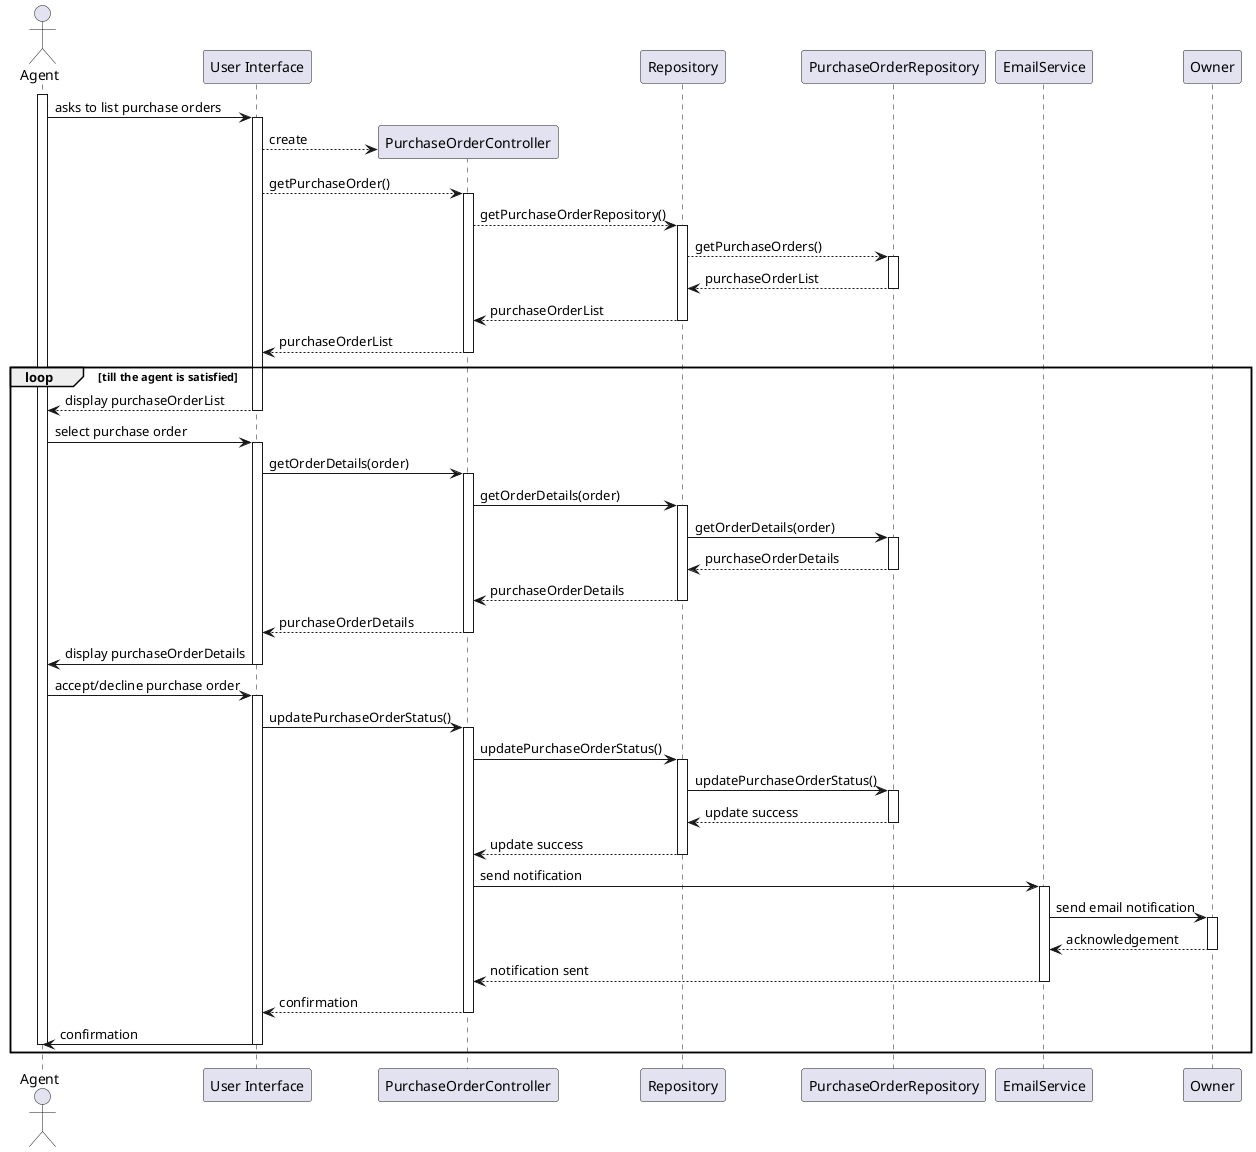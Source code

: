 @startuml
actor Agent
participant "User Interface" as UI
participant "PurchaseOrderController" as Controller
participant "Repository" as RepoManager
participant "PurchaseOrderRepository" as OrderRepository
participant "EmailService" as EmailService
participant Owner

activate Agent
Agent -> UI: asks to list purchase orders
activate UI
UI --> Controller**: create
UI --> Controller: getPurchaseOrder()
activate Controller
Controller --> RepoManager: getPurchaseOrderRepository()
activate RepoManager
RepoManager --> OrderRepository: getPurchaseOrders()
activate OrderRepository
OrderRepository --> RepoManager: purchaseOrderList
deactivate OrderRepository
RepoManager --> Controller: purchaseOrderList
deactivate RepoManager
Controller --> UI: purchaseOrderList
deactivate Controller
Loop till the agent is satisfied
UI --> Agent: display purchaseOrderList
deactivate UI

Agent -> UI: select purchase order
activate UI
UI -> Controller: getOrderDetails(order)
activate Controller
Controller -> RepoManager: getOrderDetails(order)
activate RepoManager
RepoManager -> OrderRepository: getOrderDetails(order)
activate OrderRepository
OrderRepository --> RepoManager: purchaseOrderDetails
deactivate OrderRepository
RepoManager --> Controller: purchaseOrderDetails
deactivate RepoManager
Controller --> UI: purchaseOrderDetails
deactivate Controller
UI -> Agent: display purchaseOrderDetails
deactivate UI

Agent -> UI: accept/decline purchase order
activate UI
UI -> Controller: updatePurchaseOrderStatus()
activate Controller
Controller -> RepoManager: updatePurchaseOrderStatus()
activate RepoManager
RepoManager -> OrderRepository: updatePurchaseOrderStatus()
activate OrderRepository
OrderRepository --> RepoManager: update success
deactivate OrderRepository
RepoManager --> Controller: update success
deactivate RepoManager
Controller -> EmailService: send notification
activate EmailService
EmailService -> Owner: send email notification
activate Owner
Owner --> EmailService: acknowledgement
deactivate Owner
EmailService --> Controller: notification sent
deactivate EmailService
Controller --> UI: confirmation
deactivate Controller
UI -> Agent: confirmation
deactivate UI
deactivate Agent
end
@enduml

